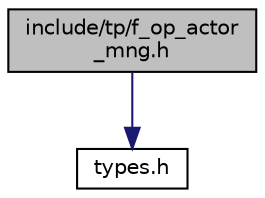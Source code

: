 digraph "include/tp/f_op_actor_mng.h"
{
 // LATEX_PDF_SIZE
  edge [fontname="Helvetica",fontsize="10",labelfontname="Helvetica",labelfontsize="10"];
  node [fontname="Helvetica",fontsize="10",shape=record];
  Node1 [label="include/tp/f_op_actor\l_mng.h",height=0.2,width=0.4,color="black", fillcolor="grey75", style="filled", fontcolor="black",tooltip="Holds symbols of the f_op_scene_req field."];
  Node1 -> Node2 [color="midnightblue",fontsize="10",style="solid",fontname="Helvetica"];
  Node2 [label="types.h",height=0.2,width=0.4,color="black", fillcolor="white", style="filled",URL="$d9/d49/types_8h.html",tooltip="Dolphin OS style types."];
}
